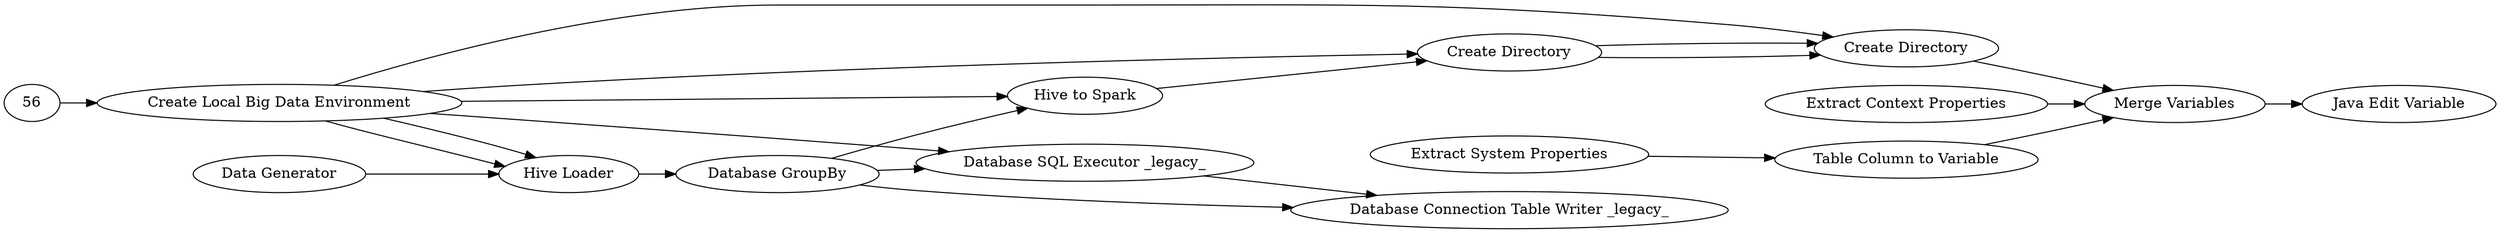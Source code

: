 digraph {
	2 [label="Data Generator"]
	3 [label="Create Local Big Data Environment"]
	32 [label="Hive Loader"]
	33 [label="Database GroupBy"]
	43 [label="Hive to Spark"]
	44 [label="Spark to Hive"]
	45 [label="Database Reader"]
	10 [label="Extract Context Properties"]
	21 [label="Java Edit Variable"]
	28 [label="Extract System Properties"]
	29 [label="Merge Variables"]
	30 [label="Table Column to Variable"]
	44 [label="Create Directory"]
	45 [label="Create Directory"]
	57 [label="Database Connection Table Writer _legacy_"]
	58 [label="Database SQL Executor _legacy_"]
	10 -> 29
	28 -> 30
	29 -> 21
	30 -> 29
	44 -> 45
	45 -> 29
	2 -> 32
	3 -> 32
	3 -> 32
	3 -> 43
	3 -> 45
	3 -> 44
	3 -> 58
	32 -> 33
	33 -> 43
	33 -> 57
	33 -> 58
	43 -> 44
	44 -> 45
	56 -> 3
	58 -> 57
	rankdir=LR
}
